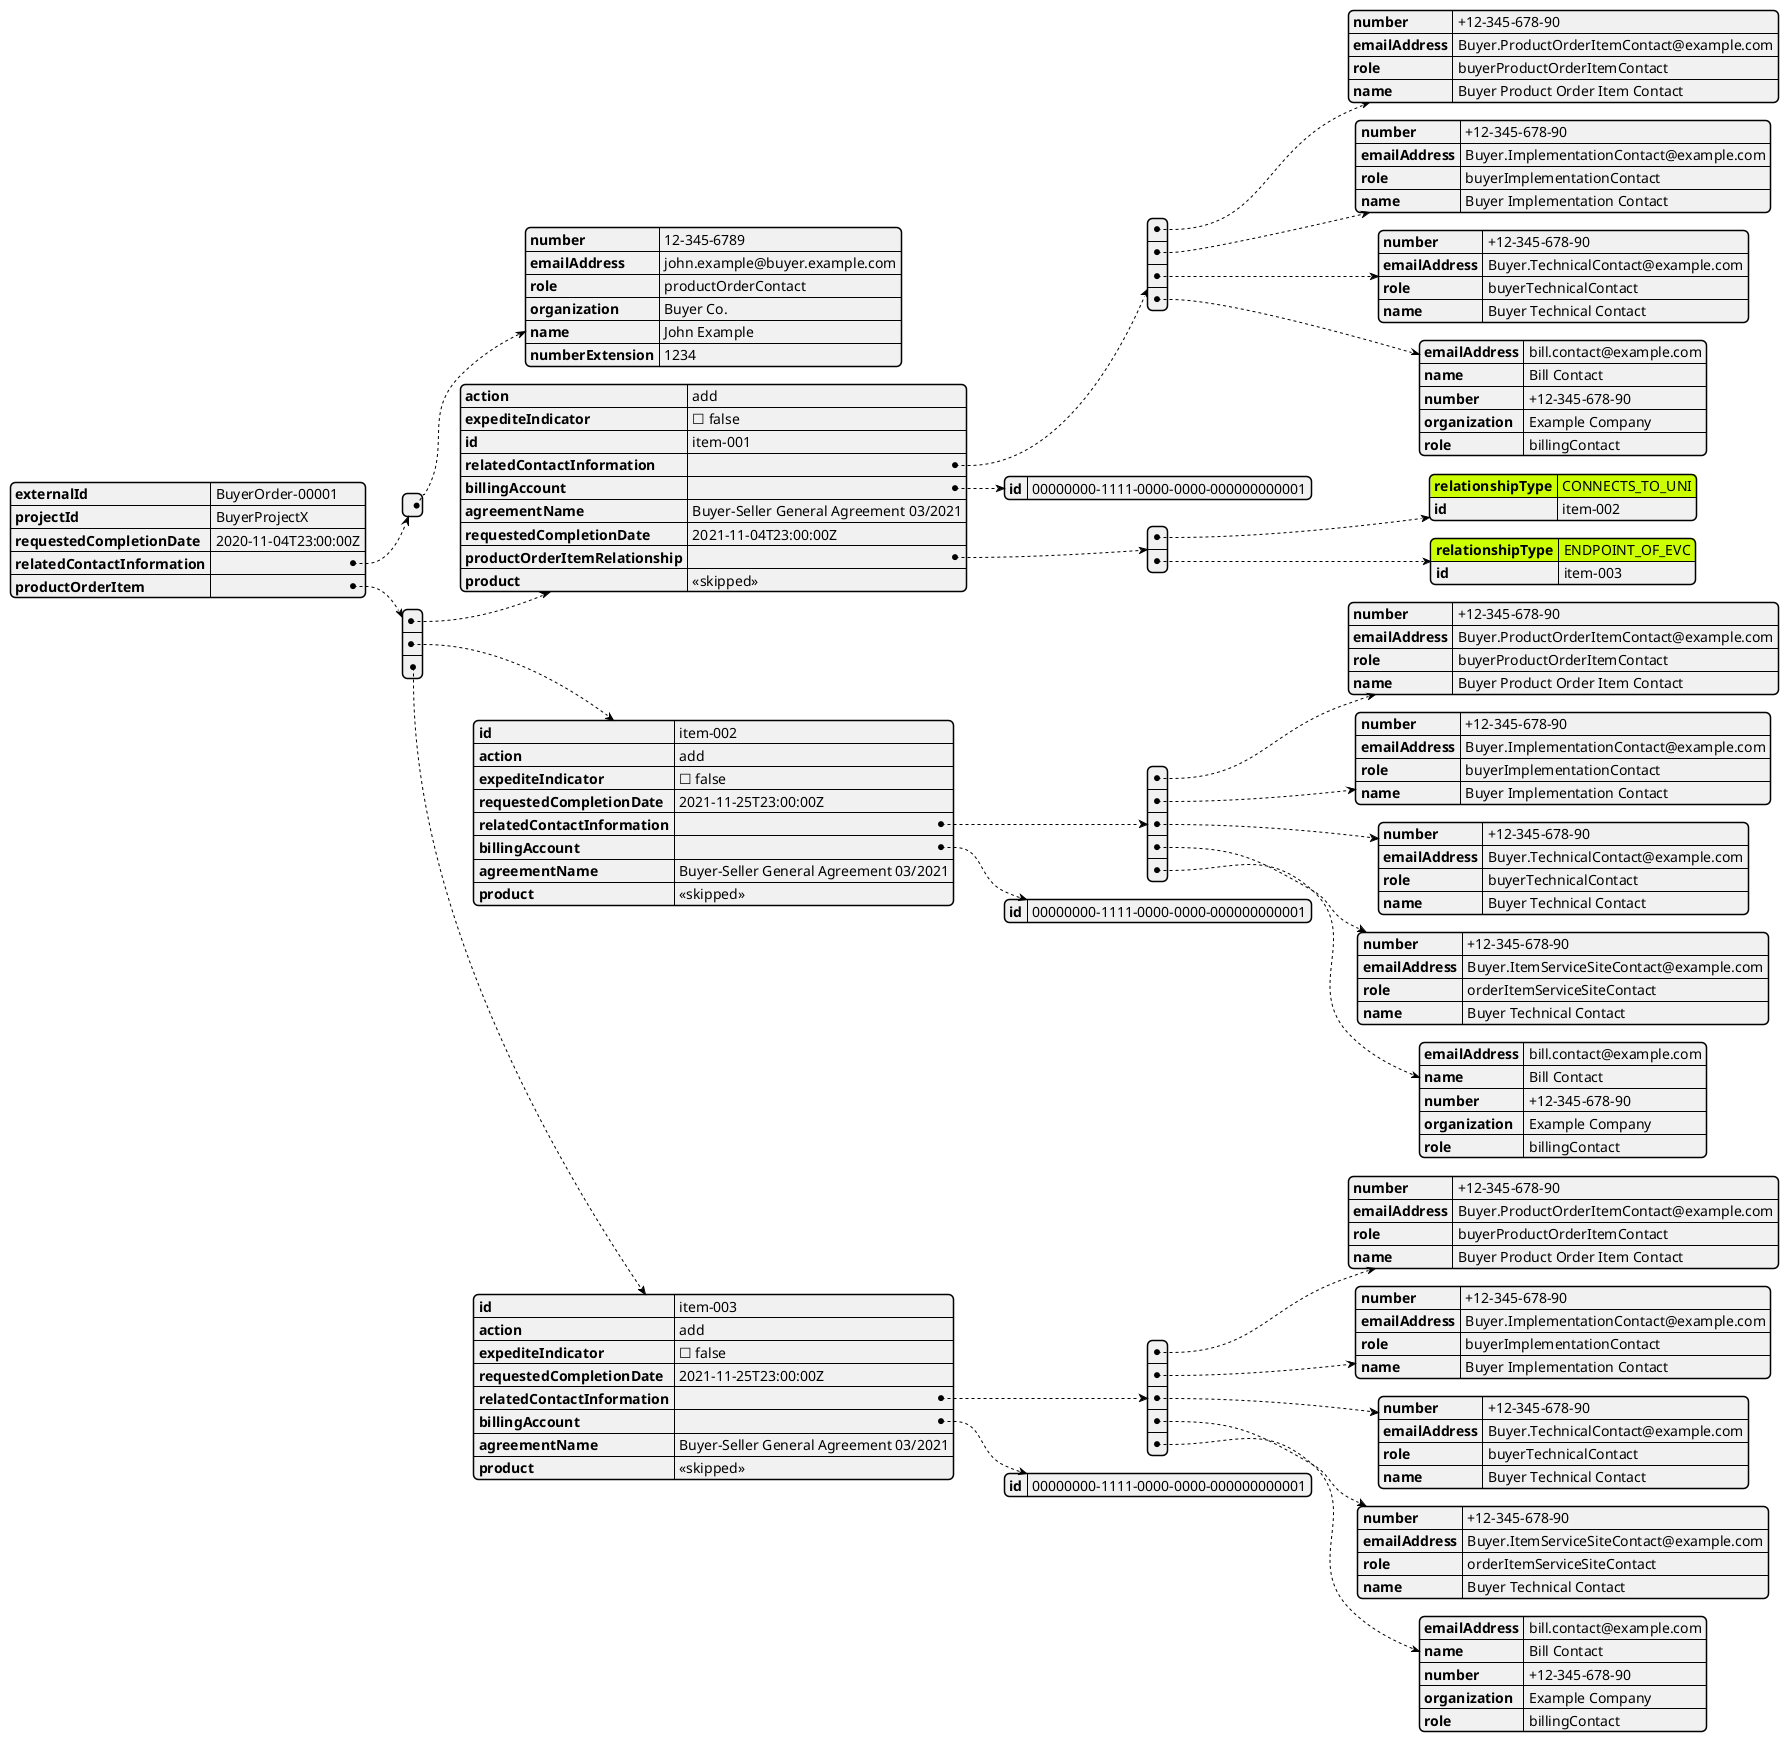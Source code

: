 @startjson
#highlight "productOrderItem" / "0"/"productOrderItemRelationship"/"0"/"relationshipType"
#highlight "productOrderItem" / "0"/"productOrderItemRelationship"/"1"/"relationshipType"
{
  "externalId": "BuyerOrder-00001",
  "projectId": "BuyerProjectX",
  "requestedCompletionDate": "2020-11-04T23:00:00Z",
  "relatedContactInformation": [
    {
      "number": "12-345-6789",
      "emailAddress": "john.example@buyer.example.com",
      "role": "productOrderContact",
      "organization": "Buyer Co.",
      "name": "John Example",
      "numberExtension": "1234"
    }
  ],
  "productOrderItem": [
    {
      "action": "add",
      "expediteIndicator": false,
      "id": "item-001",
      "relatedContactInformation": [
        {
          "number": "+12-345-678-90",
          "emailAddress": "Buyer.ProductOrderItemContact@example.com",
          "role": "buyerProductOrderItemContact",
          "name": "Buyer Product Order Item Contact"
        },
        {
          "number": "+12-345-678-90",
          "emailAddress": "Buyer.ImplementationContact@example.com",
          "role": "buyerImplementationContact",
          "name": "Buyer Implementation Contact"
        },
        {
          "number": "+12-345-678-90",
          "emailAddress": "Buyer.TechnicalContact@example.com",
          "role": "buyerTechnicalContact",
          "name": "Buyer Technical Contact "
        },
        {
          "emailAddress": "bill.contact@example.com",
          "name": "Bill Contact",
          "number": "+12-345-678-90",
          "organization": "Example Company",
          "role": "billingContact"
        }
      ],
      "billingAccount": {
        "id": "00000000-1111-0000-0000-000000000001"
      },
      "agreementName": "Buyer-Seller General Agreement 03/2021",
      "requestedCompletionDate": "2021-11-04T23:00:00Z",
      "productOrderItemRelationship": [
        {
          "relationshipType": "CONNECTS_TO_UNI",
          "id": "item-002"
        },
        {
          "relationshipType": "ENDPOINT_OF_EVC",
          "id": "item-003"
        }
      ],
      "product": "<<skipped>>"
    },
    {
      "id": "item-002",
      "action": "add",
      "expediteIndicator": false,
      "requestedCompletionDate": "2021-11-25T23:00:00Z",
      "relatedContactInformation": [
        {
          "number": "+12-345-678-90",
          "emailAddress": "Buyer.ProductOrderItemContact@example.com",
          "role": "buyerProductOrderItemContact",
          "name": "Buyer Product Order Item Contact"
        },
        {
          "number": "+12-345-678-90",
          "emailAddress": "Buyer.ImplementationContact@example.com",
          "role": "buyerImplementationContact",
          "name": "Buyer Implementation Contact"
        },
        {
          "number": "+12-345-678-90",
          "emailAddress": "Buyer.TechnicalContact@example.com",
          "role": "buyerTechnicalContact",
          "name": "Buyer Technical Contact "
        },
        {
          "number": "+12-345-678-90",
          "emailAddress": "Buyer.ItemServiceSiteContact@example.com",
          "role": "orderItemServiceSiteContact",
          "name": "Buyer Technical Contact "
        },
        {
          "emailAddress": "bill.contact@example.com",
          "name": "Bill Contact",
          "number": "+12-345-678-90",
          "organization": "Example Company",
          "role": "billingContact"
        }
      ],
      "billingAccount": {
        "id": "00000000-1111-0000-0000-000000000001"
      },
      "agreementName": "Buyer-Seller General Agreement 03/2021",
      "product": "<<skipped>>"
    },
    {
      "id": "item-003",
      "action": "add",
      "expediteIndicator": false,
      "requestedCompletionDate": "2021-11-25T23:00:00Z",
      "relatedContactInformation": [
        {
          "number": "+12-345-678-90",
          "emailAddress": "Buyer.ProductOrderItemContact@example.com",
          "role": "buyerProductOrderItemContact",
          "name": "Buyer Product Order Item Contact"
        },
        {
          "number": "+12-345-678-90",
          "emailAddress": "Buyer.ImplementationContact@example.com",
          "role": "buyerImplementationContact",
          "name": "Buyer Implementation Contact"
        },
        {
          "number": "+12-345-678-90",
          "emailAddress": "Buyer.TechnicalContact@example.com",
          "role": "buyerTechnicalContact",
          "name": "Buyer Technical Contact "
        },
        {
          "number": "+12-345-678-90",
          "emailAddress": "Buyer.ItemServiceSiteContact@example.com",
          "role": "orderItemServiceSiteContact",
          "name": "Buyer Technical Contact "
        },
        {
          "emailAddress": "bill.contact@example.com",
          "name": "Bill Contact",
          "number": "+12-345-678-90",
          "organization": "Example Company",
          "role": "billingContact"
        }
      ],
      "billingAccount": {
        "id": "00000000-1111-0000-0000-000000000001"
      },
      "agreementName": "Buyer-Seller General Agreement 03/2021",
      "product": "<<skipped>>"
    }
  ]
}
@endjson